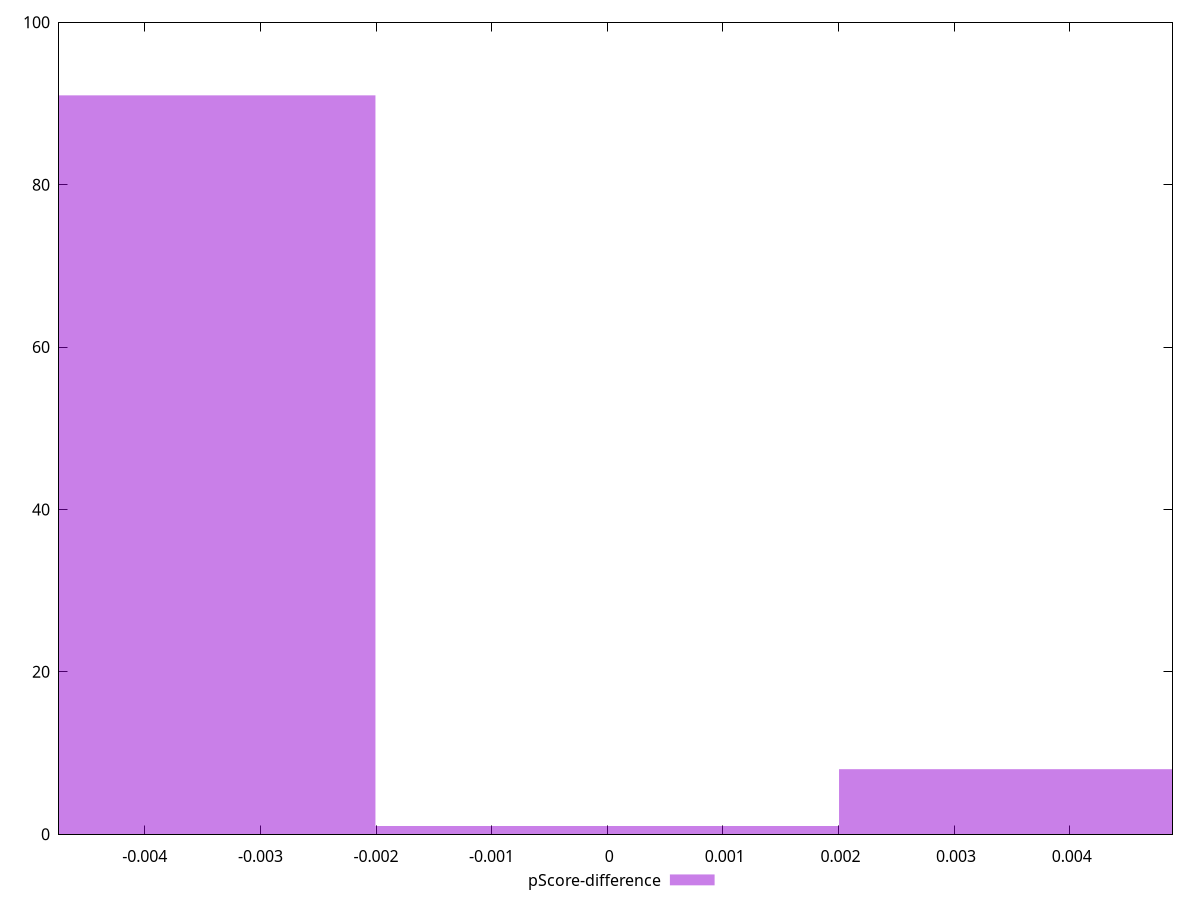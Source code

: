 reset

$pScoreDifference <<EOF
0 1
-0.004009529376353628 91
0.004009529376353628 8
EOF

set key outside below
set boxwidth 0.004009529376353628
set xrange [-0.004741667662499061:0.004888756229064151]
set yrange [0:100]
set trange [0:100]
set style fill transparent solid 0.5 noborder
set terminal svg size 640, 490 enhanced background rgb 'white'
set output "report_00026_2021-02-22T21:38:55.199Z/speed-index/samples/pages+cached+noadtech+nomedia/pScore-difference/histogram.svg"

plot $pScoreDifference title "pScore-difference" with boxes

reset
